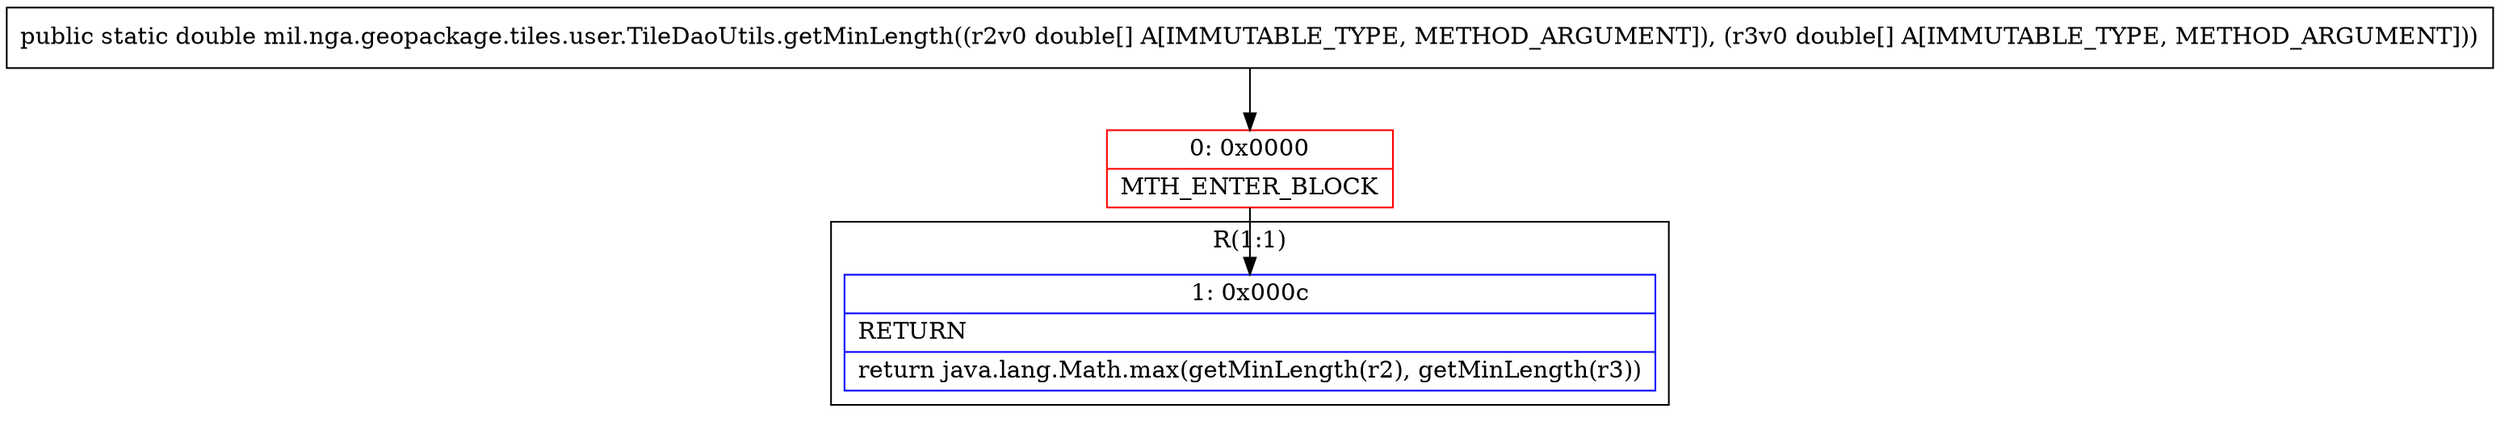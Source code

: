 digraph "CFG formil.nga.geopackage.tiles.user.TileDaoUtils.getMinLength([D[D)D" {
subgraph cluster_Region_859461013 {
label = "R(1:1)";
node [shape=record,color=blue];
Node_1 [shape=record,label="{1\:\ 0x000c|RETURN\l|return java.lang.Math.max(getMinLength(r2), getMinLength(r3))\l}"];
}
Node_0 [shape=record,color=red,label="{0\:\ 0x0000|MTH_ENTER_BLOCK\l}"];
MethodNode[shape=record,label="{public static double mil.nga.geopackage.tiles.user.TileDaoUtils.getMinLength((r2v0 double[] A[IMMUTABLE_TYPE, METHOD_ARGUMENT]), (r3v0 double[] A[IMMUTABLE_TYPE, METHOD_ARGUMENT])) }"];
MethodNode -> Node_0;
Node_0 -> Node_1;
}

